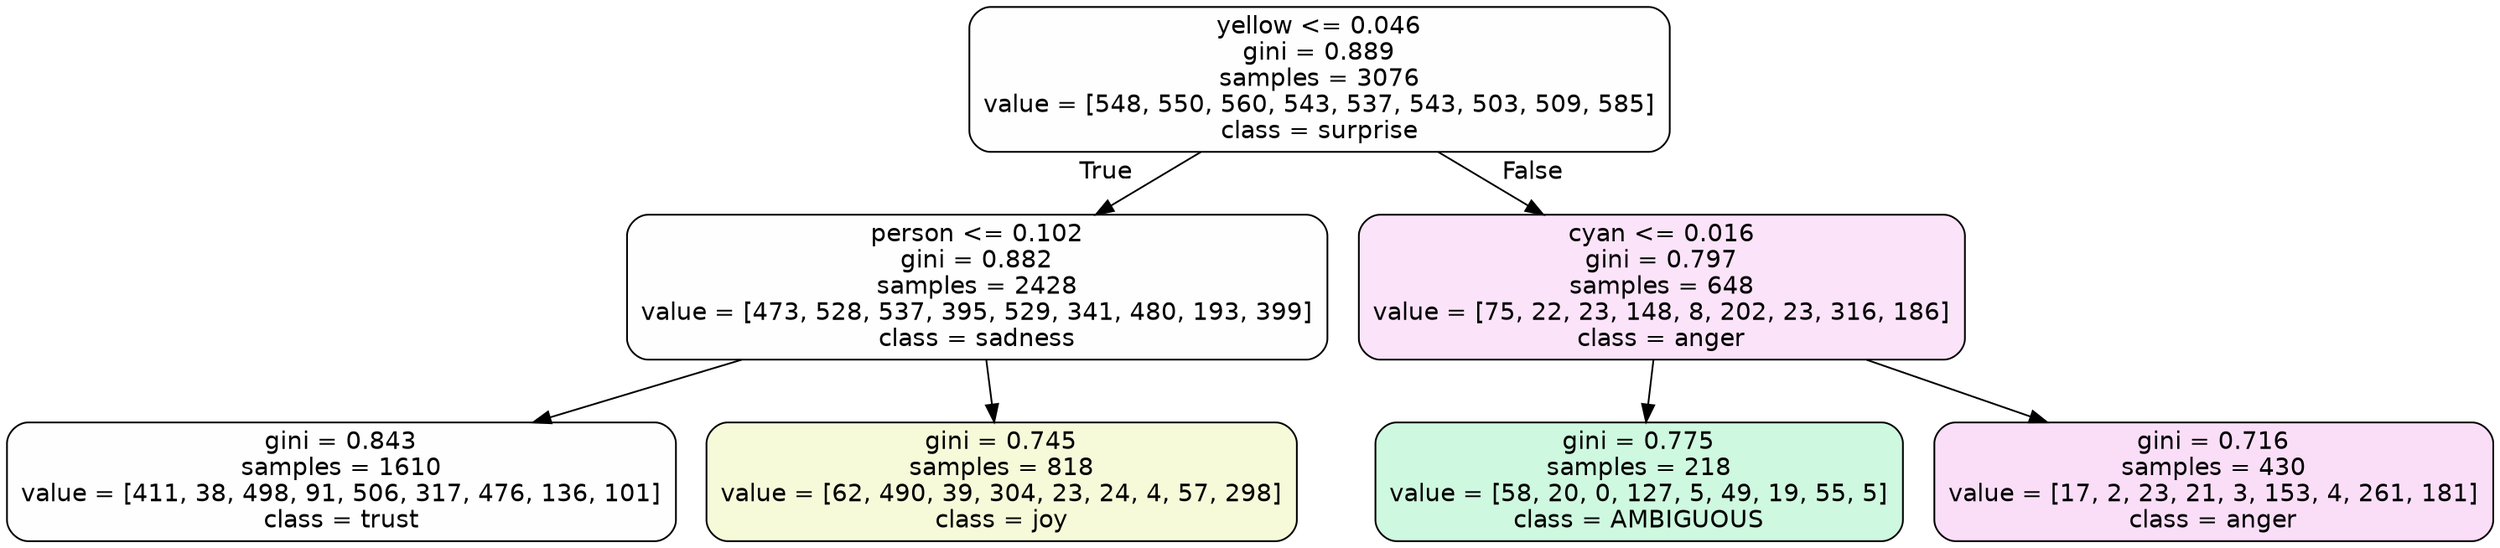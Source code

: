 digraph Tree {
node [shape=box, style="filled, rounded", color="black", fontname=helvetica] ;
edge [fontname=helvetica] ;
0 [label="yellow <= 0.046\ngini = 0.889\nsamples = 3076\nvalue = [548, 550, 560, 543, 537, 543, 503, 509, 585]\nclass = surprise", fillcolor="#e5396401"] ;
1 [label="person <= 0.102\ngini = 0.882\nsamples = 2428\nvalue = [473, 528, 537, 395, 529, 341, 480, 193, 399]\nclass = sadness", fillcolor="#64e53901"] ;
0 -> 1 [labeldistance=2.5, labelangle=45, headlabel="True"] ;
2 [label="gini = 0.843\nsamples = 1610\nvalue = [411, 38, 498, 91, 506, 317, 476, 136, 101]\nclass = trust", fillcolor="#39d7e501"] ;
1 -> 2 ;
3 [label="gini = 0.745\nsamples = 818\nvalue = [62, 490, 39, 304, 23, 24, 4, 57, 298]\nclass = joy", fillcolor="#d7e53930"] ;
1 -> 3 ;
4 [label="cyan <= 0.016\ngini = 0.797\nsamples = 648\nvalue = [75, 22, 23, 148, 8, 202, 23, 316, 186]\nclass = anger", fillcolor="#e539d724"] ;
0 -> 4 [labeldistance=2.5, labelangle=-45, headlabel="False"] ;
5 [label="gini = 0.775\nsamples = 218\nvalue = [58, 20, 0, 127, 5, 49, 19, 55, 5]\nclass = AMBIGUOUS", fillcolor="#39e5813f"] ;
4 -> 5 ;
6 [label="gini = 0.716\nsamples = 430\nvalue = [17, 2, 23, 21, 3, 153, 4, 261, 181]\nclass = anger", fillcolor="#e539d72a"] ;
4 -> 6 ;
}